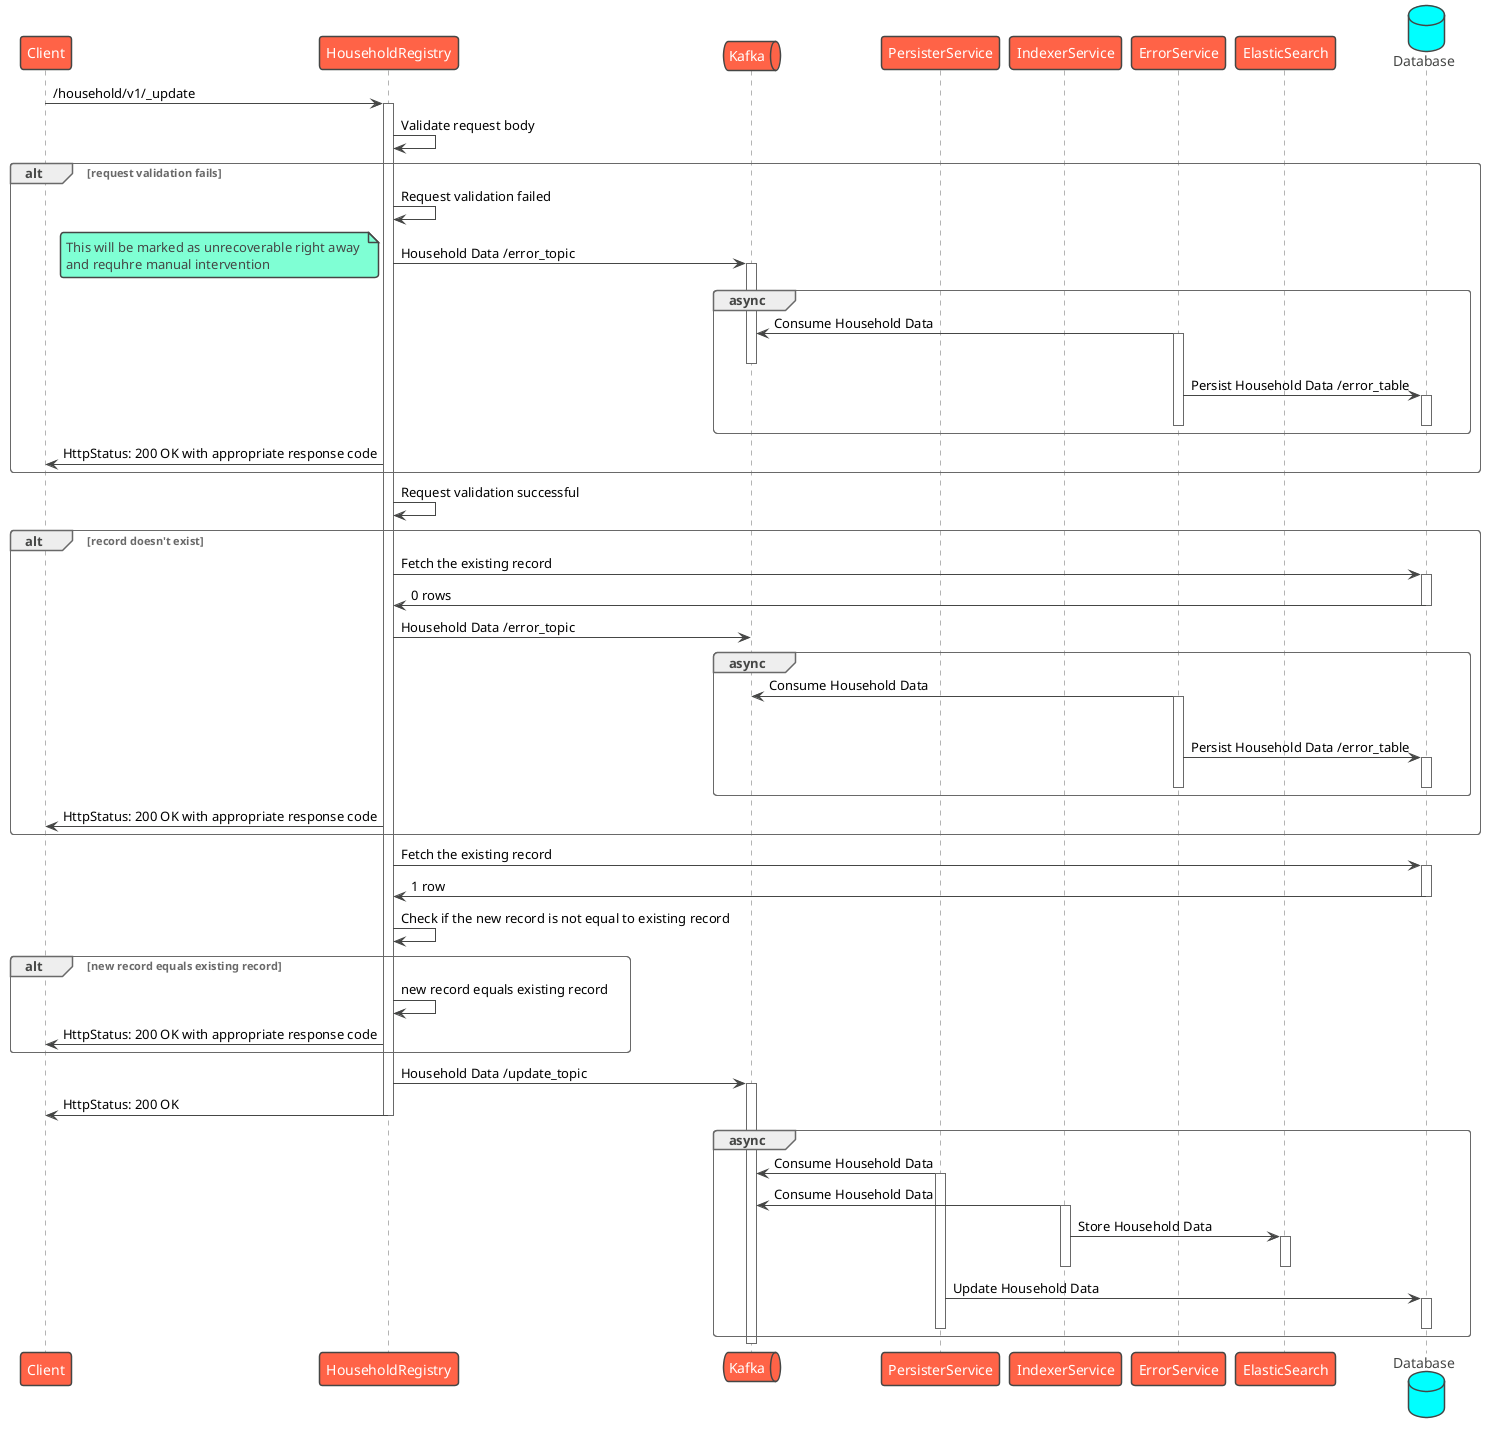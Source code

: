 @startuml Household Registry - Update
!theme vibrant
participant Client as c
participant HouseholdRegistry as hr
queue Kafka as k
participant PersisterService as prs
participant IndexerService as idx
participant ErrorService as es
participant ElasticSearch as el
database Database as db
c -> hr : /household/v1/_update
activate hr
hr -> hr: Validate request body
alt request validation fails
    hr -> hr: Request validation failed
    hr -> k: Household Data /error_topic
    note left
        This will be marked as unrecoverable right away 
        and requhre manual intervention
    end note
    activate k
    group async
        es -> k: Consume Household Data
        activate es
        deactivate k
        es -> db: Persist Household Data /error_table
        activate db
        deactivate db
        deactivate es
    end
    hr -> c: HttpStatus: 200 OK with appropriate response code
end
hr -> hr: Request validation successful
alt record doesn't exist
    hr -> db: Fetch the existing record
    activate db
    db -> hr: 0 rows
    deactivate db
    hr -> k: Household Data /error_topic
    group async
        es -> k: Consume Household Data
        activate es
        deactivate k
        es -> db: Persist Household Data /error_table
        activate db
        deactivate db
        deactivate es
    end
    hr -> c: HttpStatus: 200 OK with appropriate response code
end
hr -> db: Fetch the existing record
activate db
db -> hr: 1 row
deactivate db
hr -> hr: Check if the new record is not equal to existing record
alt new record equals existing record
    hr -> hr: new record equals existing record
    hr -> c: HttpStatus: 200 OK with appropriate response code
end
hr -> k: Household Data /update_topic
activate k
hr -> c: HttpStatus: 200 OK
deactivate hr
group async
    prs -> k: Consume Household Data
    activate prs
    idx -> k: Consume Household Data
    activate idx
    idx -> el: Store Household Data
    activate el
    deactivate el
    deactivate idx
    prs -> db: Update Household Data
    activate db
    deactivate db
    deactivate prs
end
deactivate k
@enduml